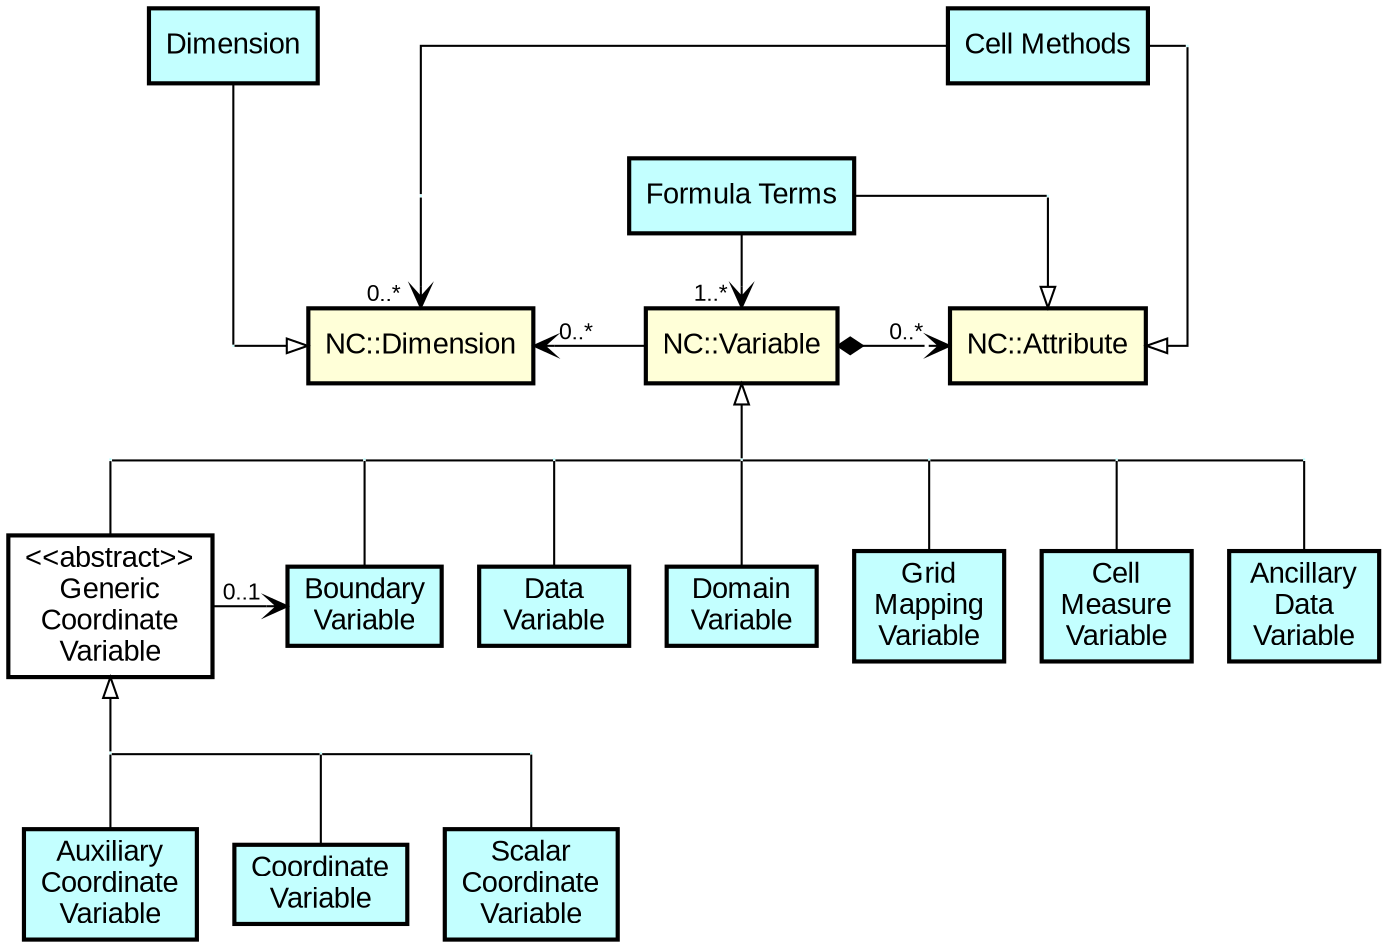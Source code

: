# ====================================================================
# Source code for cfdm_cf_concepts.svg
#
# cfdm_cf_concepts.svg created with:
#
# $ dot -T svg cfdm_cf_concepts.gv cfdm_cf_concepts.svg
# ====================================================================

digraph {splines=ortho nodesep="+0.25"

# --------------------------------------------------------------------
# NetCDF variables
# --------------------------------------------------------------------
node [
     style="filled,bold"
     shape=rectangle
     fillcolor="#FFFFD8"
     width=1.0
     height=0.5
     fontname="Arial"
     ]

NetCDFDimension [label="NC::Dimension"]
NetCDFVariable [label="NC::Variable"]
NetCDFAttribute [label="NC::Attribute"]

# --------------------------------------------------------------------
# CF-netCDF elements
# --------------------------------------------------------------------
node [
     style="filled,bold"
     shape=rectangle
     fillcolor="#C3FFFF"
     width=1.0
     height=0.5
     fontname="Arial"
     ]

GenericCoordinate [label="<<abstract>>\nGeneric\nCoordinate\nVariable"
		   fillcolor=white]

Dimension [label="Dimension"]
CellMethods [label="Cell Methods"]
FormulaTerms [label="Formula Terms"]
AuxiliaryCoordinate [label="Auxiliary\nCoordinate\nVariable"]
Coordinate [label="Coordinate\nVariable"]
ScalarCoordinate [label="Scalar\nCoordinate\nVariable"]
Data [label="Data\nVariable"]
Domain [label="Domain\nVariable"]
CellMeasure [label="Cell\nMeasure\nVariable"]
AncillaryData [label="Ancillary\nData\nVariable"]
BoundaryVariable [label="Boundary\nVariable"]
GridMapping [label="Grid\nMapping\nVariable"]

# --------------------------------------------------------------------
# Invisible nodes used to aid in layout
# --------------------------------------------------------------------
node [
     width=0
     height=0
     size=fixed
     shape=none
     label=""
     ]
route1
route2
route3
route4
route5
route6
route7
route8
route9
route10
route11
route12
route13
route14

edge [arrowtail=none
      arrowhead=none
      dir=both
      arrowsize=1.0
      fontname="Arial"
      labelfontsize=11.0
      ]

Dimension -> route3 []
route3 -> NetCDFDimension [arrowhead=empty minlen=2]
CellMethods -> route1 []
route1 -> NetCDFDimension [arrowhead=vee headlabel="0..*   " weight=100]
CellMethods -> route2 []
route2 -> NetCDFAttribute [arrowhead=empty]

{rank=same; Dimension, route2, CellMethods}

NetCDFDimension -> NetCDFVariable [arrowtail=vee minlen=3 taillabel="    0..*"]
NetCDFVariable -> NetCDFAttribute [arrowtail=vee arrowhead=diamond minlen=3 taillabel="0..*    "]
{rank=same; route3, NetCDFDimension, NetCDFVariable, NetCDFAttribute}

FormulaTerms -> NetCDFVariable [arrowhead=vee weight=100 headlabel="1..*  "]
FormulaTerms -> route11 []
route11 -> NetCDFAttribute [arrowhead=empty weight=100]	    
{rank=same; route1, route11, FormulaTerms}

NetCDFVariable -> route7 [arrowtail=empty weight=100]
route7 -> Domain [weight=100]
GenericCoordinate -> route4 [weight=100]
route4 -> route5 []
route5 -> BoundaryVariable [weight=100]
route5 -> route6 []
route6 -> Data []
route6 -> route7 []
route7 -> route8 []       
GridMapping -> route8 [weight=100]
route8 -> route9 []
route9 -> CellMeasure [weight=100]
route9 -> route10 []
route10 -> AncillaryData [weight=100]

{rank=same; route4, route5, route6, route7, route8, route9, route10}
{rank=same; GenericCoordinate, BoundaryVariable, Data, Domain, CellMeasure, AncillaryData GridMapping}

GenericCoordinate -> BoundaryVariable [arrowhead=vee arrowtail=none minlen=2 headlabel="0..1    "]

GenericCoordinate -> route12 [arrowtail=empty weight=100]
route12 -> AuxiliaryCoordinate [weight=100]
route12 -> route13 []
route13 -> Coordinate []
route13 -> route14 []
route14 -> ScalarCoordinate [weight=100]

{rank=same; route12, route13, route14}
{rank=same; AuxiliaryCoordinate, Coordinate, ScalarCoordinate}

# --------------------------------------------------------------------
# Invisible edges used to aid in layout
# --------------------------------------------------------------------
CellMethods -> route11 [style=invis weight=100]

}

